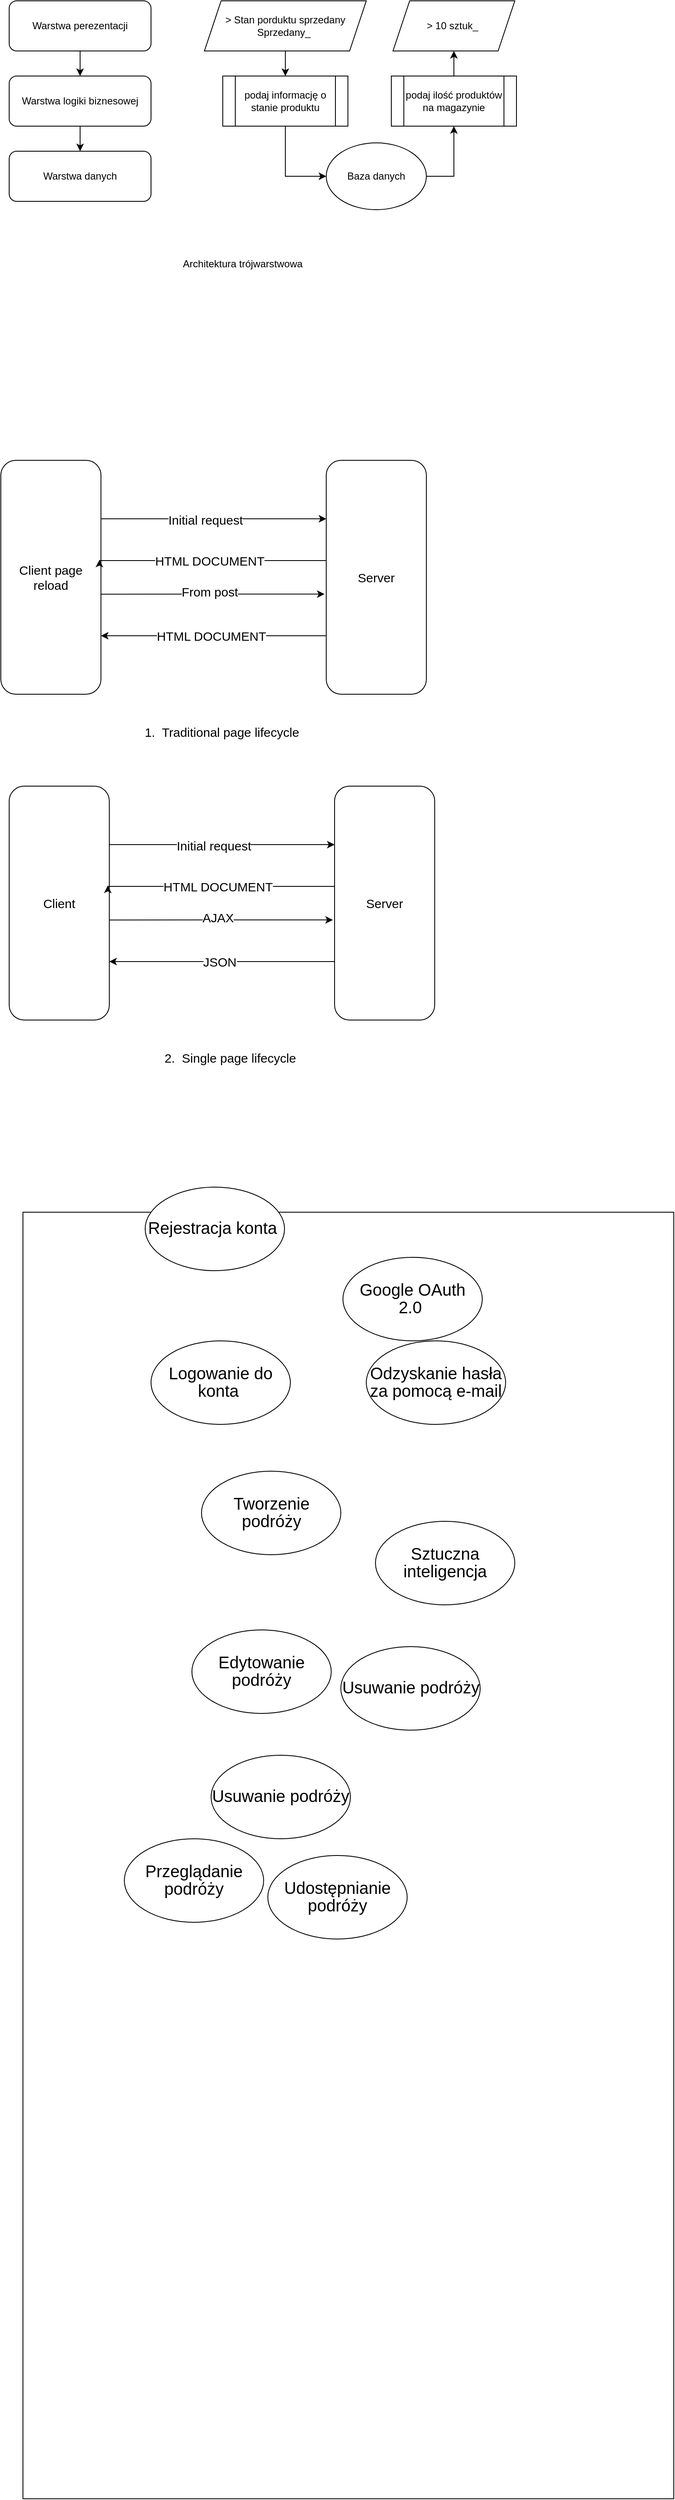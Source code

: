 <mxfile version="26.0.11">
  <diagram name="Strona-1" id="-jq5mkzBrGNb1YPOfLhV">
    <mxGraphModel dx="1680" dy="952" grid="1" gridSize="10" guides="1" tooltips="1" connect="1" arrows="1" fold="1" page="1" pageScale="1" pageWidth="827" pageHeight="1169" math="0" shadow="0">
      <root>
        <mxCell id="0" />
        <mxCell id="1" parent="0" />
        <mxCell id="qQ9OFW5MsJUulb6kBdxp-5" value="" style="edgeStyle=orthogonalEdgeStyle;rounded=0;orthogonalLoop=1;jettySize=auto;html=1;" edge="1" parent="1" source="qQ9OFW5MsJUulb6kBdxp-1" target="qQ9OFW5MsJUulb6kBdxp-3">
          <mxGeometry relative="1" as="geometry" />
        </mxCell>
        <mxCell id="qQ9OFW5MsJUulb6kBdxp-1" value="Warstwa perezentacji" style="rounded=1;whiteSpace=wrap;html=1;" vertex="1" parent="1">
          <mxGeometry x="130" y="150" width="170" height="60" as="geometry" />
        </mxCell>
        <mxCell id="qQ9OFW5MsJUulb6kBdxp-6" value="" style="edgeStyle=orthogonalEdgeStyle;rounded=0;orthogonalLoop=1;jettySize=auto;html=1;" edge="1" parent="1" source="qQ9OFW5MsJUulb6kBdxp-3" target="qQ9OFW5MsJUulb6kBdxp-4">
          <mxGeometry relative="1" as="geometry" />
        </mxCell>
        <mxCell id="qQ9OFW5MsJUulb6kBdxp-3" value="Warstwa logiki biznesowej" style="rounded=1;whiteSpace=wrap;html=1;" vertex="1" parent="1">
          <mxGeometry x="130" y="240" width="170" height="60" as="geometry" />
        </mxCell>
        <mxCell id="qQ9OFW5MsJUulb6kBdxp-4" value="Warstwa danych" style="rounded=1;whiteSpace=wrap;html=1;" vertex="1" parent="1">
          <mxGeometry x="130" y="330" width="170" height="60" as="geometry" />
        </mxCell>
        <mxCell id="qQ9OFW5MsJUulb6kBdxp-16" style="edgeStyle=orthogonalEdgeStyle;rounded=0;orthogonalLoop=1;jettySize=auto;html=1;" edge="1" parent="1" source="qQ9OFW5MsJUulb6kBdxp-7" target="qQ9OFW5MsJUulb6kBdxp-10">
          <mxGeometry relative="1" as="geometry" />
        </mxCell>
        <mxCell id="qQ9OFW5MsJUulb6kBdxp-7" value="&amp;gt; Stan porduktu sprzedany Sprzedany_&amp;nbsp;" style="shape=parallelogram;perimeter=parallelogramPerimeter;whiteSpace=wrap;html=1;fixedSize=1;" vertex="1" parent="1">
          <mxGeometry x="364" y="150" width="194" height="60" as="geometry" />
        </mxCell>
        <mxCell id="qQ9OFW5MsJUulb6kBdxp-9" value="&amp;gt; 10 sztuk_&amp;nbsp;" style="shape=parallelogram;perimeter=parallelogramPerimeter;whiteSpace=wrap;html=1;fixedSize=1;" vertex="1" parent="1">
          <mxGeometry x="590" y="150" width="146" height="60" as="geometry" />
        </mxCell>
        <mxCell id="qQ9OFW5MsJUulb6kBdxp-14" style="edgeStyle=orthogonalEdgeStyle;rounded=0;orthogonalLoop=1;jettySize=auto;html=1;entryX=0;entryY=0.5;entryDx=0;entryDy=0;" edge="1" parent="1" source="qQ9OFW5MsJUulb6kBdxp-10" target="qQ9OFW5MsJUulb6kBdxp-13">
          <mxGeometry relative="1" as="geometry" />
        </mxCell>
        <mxCell id="qQ9OFW5MsJUulb6kBdxp-10" value="podaj informację o stanie produktu" style="shape=process;whiteSpace=wrap;html=1;backgroundOutline=1;" vertex="1" parent="1">
          <mxGeometry x="386" y="240" width="150" height="60" as="geometry" />
        </mxCell>
        <mxCell id="qQ9OFW5MsJUulb6kBdxp-21" style="edgeStyle=orthogonalEdgeStyle;rounded=0;orthogonalLoop=1;jettySize=auto;html=1;entryX=0.5;entryY=1;entryDx=0;entryDy=0;" edge="1" parent="1" source="qQ9OFW5MsJUulb6kBdxp-12" target="qQ9OFW5MsJUulb6kBdxp-9">
          <mxGeometry relative="1" as="geometry" />
        </mxCell>
        <mxCell id="qQ9OFW5MsJUulb6kBdxp-12" value="podaj ilość produktów na magazynie" style="shape=process;whiteSpace=wrap;html=1;backgroundOutline=1;" vertex="1" parent="1">
          <mxGeometry x="588" y="240" width="150" height="60" as="geometry" />
        </mxCell>
        <mxCell id="qQ9OFW5MsJUulb6kBdxp-20" style="edgeStyle=orthogonalEdgeStyle;rounded=0;orthogonalLoop=1;jettySize=auto;html=1;entryX=0.5;entryY=1;entryDx=0;entryDy=0;" edge="1" parent="1" source="qQ9OFW5MsJUulb6kBdxp-13" target="qQ9OFW5MsJUulb6kBdxp-12">
          <mxGeometry relative="1" as="geometry">
            <Array as="points">
              <mxPoint x="663" y="360" />
            </Array>
          </mxGeometry>
        </mxCell>
        <mxCell id="qQ9OFW5MsJUulb6kBdxp-13" value="Baza danych" style="ellipse;whiteSpace=wrap;html=1;" vertex="1" parent="1">
          <mxGeometry x="510" y="320" width="120" height="80" as="geometry" />
        </mxCell>
        <mxCell id="qQ9OFW5MsJUulb6kBdxp-22" value="Architektura trójwarstwowa" style="text;html=1;align=center;verticalAlign=middle;whiteSpace=wrap;rounded=0;" vertex="1" parent="1">
          <mxGeometry x="330" y="450" width="160" height="30" as="geometry" />
        </mxCell>
        <mxCell id="qQ9OFW5MsJUulb6kBdxp-25" style="edgeStyle=orthogonalEdgeStyle;rounded=0;orthogonalLoop=1;jettySize=auto;html=1;exitX=1;exitY=0.25;exitDx=0;exitDy=0;entryX=0;entryY=0.25;entryDx=0;entryDy=0;" edge="1" parent="1" source="qQ9OFW5MsJUulb6kBdxp-23" target="qQ9OFW5MsJUulb6kBdxp-24">
          <mxGeometry relative="1" as="geometry" />
        </mxCell>
        <mxCell id="qQ9OFW5MsJUulb6kBdxp-30" value="Initial request" style="edgeLabel;html=1;align=center;verticalAlign=middle;resizable=0;points=[];fontSize=15;" vertex="1" connectable="0" parent="qQ9OFW5MsJUulb6kBdxp-25">
          <mxGeometry x="-0.074" y="-1" relative="1" as="geometry">
            <mxPoint as="offset" />
          </mxGeometry>
        </mxCell>
        <mxCell id="qQ9OFW5MsJUulb6kBdxp-27" style="edgeStyle=orthogonalEdgeStyle;rounded=0;orthogonalLoop=1;jettySize=auto;html=1;exitX=1;exitY=0.75;exitDx=0;exitDy=0;entryX=-0.017;entryY=0.572;entryDx=0;entryDy=0;entryPerimeter=0;" edge="1" parent="1" source="qQ9OFW5MsJUulb6kBdxp-23" target="qQ9OFW5MsJUulb6kBdxp-24">
          <mxGeometry relative="1" as="geometry">
            <Array as="points">
              <mxPoint x="240" y="860" />
            </Array>
          </mxGeometry>
        </mxCell>
        <mxCell id="qQ9OFW5MsJUulb6kBdxp-32" value="From post" style="edgeLabel;html=1;align=center;verticalAlign=middle;resizable=0;points=[];fontSize=15;" vertex="1" connectable="0" parent="qQ9OFW5MsJUulb6kBdxp-27">
          <mxGeometry x="0.078" y="3" relative="1" as="geometry">
            <mxPoint x="8" as="offset" />
          </mxGeometry>
        </mxCell>
        <mxCell id="qQ9OFW5MsJUulb6kBdxp-23" value="Client page reload" style="rounded=1;whiteSpace=wrap;html=1;fontSize=15;" vertex="1" parent="1">
          <mxGeometry x="120" y="700" width="120" height="280" as="geometry" />
        </mxCell>
        <mxCell id="qQ9OFW5MsJUulb6kBdxp-26" style="edgeStyle=orthogonalEdgeStyle;rounded=0;orthogonalLoop=1;jettySize=auto;html=1;exitX=0;exitY=0.5;exitDx=0;exitDy=0;entryX=0.986;entryY=0.425;entryDx=0;entryDy=0;entryPerimeter=0;" edge="1" parent="1" source="qQ9OFW5MsJUulb6kBdxp-24" target="qQ9OFW5MsJUulb6kBdxp-23">
          <mxGeometry relative="1" as="geometry">
            <Array as="points">
              <mxPoint x="450" y="820" />
              <mxPoint x="240" y="820" />
            </Array>
          </mxGeometry>
        </mxCell>
        <mxCell id="qQ9OFW5MsJUulb6kBdxp-31" value="HTML DOCUMENT" style="edgeLabel;html=1;align=center;verticalAlign=middle;resizable=0;points=[];fontSize=15;" vertex="1" connectable="0" parent="qQ9OFW5MsJUulb6kBdxp-26">
          <mxGeometry x="0.175" y="-4" relative="1" as="geometry">
            <mxPoint x="12" y="4" as="offset" />
          </mxGeometry>
        </mxCell>
        <mxCell id="qQ9OFW5MsJUulb6kBdxp-24" value="Server" style="rounded=1;whiteSpace=wrap;html=1;fontSize=15;" vertex="1" parent="1">
          <mxGeometry x="510" y="700" width="120" height="280" as="geometry" />
        </mxCell>
        <mxCell id="qQ9OFW5MsJUulb6kBdxp-28" style="edgeStyle=orthogonalEdgeStyle;rounded=0;orthogonalLoop=1;jettySize=auto;html=1;entryX=1;entryY=0.75;entryDx=0;entryDy=0;exitX=0;exitY=0.75;exitDx=0;exitDy=0;" edge="1" parent="1" source="qQ9OFW5MsJUulb6kBdxp-24" target="qQ9OFW5MsJUulb6kBdxp-23">
          <mxGeometry relative="1" as="geometry">
            <mxPoint x="450" y="957" as="sourcePoint" />
            <Array as="points" />
          </mxGeometry>
        </mxCell>
        <mxCell id="qQ9OFW5MsJUulb6kBdxp-33" value="&lt;span style=&quot;font-size: 15px;&quot;&gt;HTML DOCUMENT&lt;/span&gt;" style="edgeLabel;html=1;align=center;verticalAlign=middle;resizable=0;points=[];" vertex="1" connectable="0" parent="qQ9OFW5MsJUulb6kBdxp-28">
          <mxGeometry x="0.021" y="-4" relative="1" as="geometry">
            <mxPoint y="4" as="offset" />
          </mxGeometry>
        </mxCell>
        <mxCell id="qQ9OFW5MsJUulb6kBdxp-29" value="" style="shape=image;html=1;verticalAlign=top;verticalLabelPosition=bottom;labelBackgroundColor=#ffffff;imageAspect=0;aspect=fixed;image=https://cdn1.iconfinder.com/data/icons/ionicons-sharp-vol-2/512/reload-sharp-128.png" vertex="1" parent="1">
          <mxGeometry x="146.5" y="870" width="67" height="67" as="geometry" />
        </mxCell>
        <mxCell id="qQ9OFW5MsJUulb6kBdxp-34" value="&lt;font style=&quot;font-size: 15px;&quot;&gt;1.&amp;nbsp; Traditional page lifecycle&lt;/font&gt;" style="text;html=1;align=center;verticalAlign=middle;whiteSpace=wrap;rounded=0;" vertex="1" parent="1">
          <mxGeometry x="280" y="1010" width="210" height="30" as="geometry" />
        </mxCell>
        <mxCell id="qQ9OFW5MsJUulb6kBdxp-35" style="edgeStyle=orthogonalEdgeStyle;rounded=0;orthogonalLoop=1;jettySize=auto;html=1;exitX=1;exitY=0.25;exitDx=0;exitDy=0;entryX=0;entryY=0.25;entryDx=0;entryDy=0;" edge="1" parent="1" source="qQ9OFW5MsJUulb6kBdxp-39" target="qQ9OFW5MsJUulb6kBdxp-42">
          <mxGeometry relative="1" as="geometry" />
        </mxCell>
        <mxCell id="qQ9OFW5MsJUulb6kBdxp-36" value="Initial request" style="edgeLabel;html=1;align=center;verticalAlign=middle;resizable=0;points=[];fontSize=15;" vertex="1" connectable="0" parent="qQ9OFW5MsJUulb6kBdxp-35">
          <mxGeometry x="-0.074" y="-1" relative="1" as="geometry">
            <mxPoint as="offset" />
          </mxGeometry>
        </mxCell>
        <mxCell id="qQ9OFW5MsJUulb6kBdxp-37" style="edgeStyle=orthogonalEdgeStyle;rounded=0;orthogonalLoop=1;jettySize=auto;html=1;exitX=1;exitY=0.75;exitDx=0;exitDy=0;entryX=-0.017;entryY=0.572;entryDx=0;entryDy=0;entryPerimeter=0;" edge="1" parent="1" source="qQ9OFW5MsJUulb6kBdxp-39" target="qQ9OFW5MsJUulb6kBdxp-42">
          <mxGeometry relative="1" as="geometry">
            <Array as="points">
              <mxPoint x="250" y="1250" />
            </Array>
          </mxGeometry>
        </mxCell>
        <mxCell id="qQ9OFW5MsJUulb6kBdxp-38" value="AJAX" style="edgeLabel;html=1;align=center;verticalAlign=middle;resizable=0;points=[];fontSize=15;" vertex="1" connectable="0" parent="qQ9OFW5MsJUulb6kBdxp-37">
          <mxGeometry x="0.078" y="3" relative="1" as="geometry">
            <mxPoint x="8" as="offset" />
          </mxGeometry>
        </mxCell>
        <mxCell id="qQ9OFW5MsJUulb6kBdxp-39" value="Client" style="rounded=1;whiteSpace=wrap;html=1;fontSize=15;" vertex="1" parent="1">
          <mxGeometry x="130" y="1090" width="120" height="280" as="geometry" />
        </mxCell>
        <mxCell id="qQ9OFW5MsJUulb6kBdxp-40" style="edgeStyle=orthogonalEdgeStyle;rounded=0;orthogonalLoop=1;jettySize=auto;html=1;exitX=0;exitY=0.5;exitDx=0;exitDy=0;entryX=0.986;entryY=0.425;entryDx=0;entryDy=0;entryPerimeter=0;" edge="1" parent="1" source="qQ9OFW5MsJUulb6kBdxp-42" target="qQ9OFW5MsJUulb6kBdxp-39">
          <mxGeometry relative="1" as="geometry">
            <Array as="points">
              <mxPoint x="460" y="1210" />
              <mxPoint x="250" y="1210" />
            </Array>
          </mxGeometry>
        </mxCell>
        <mxCell id="qQ9OFW5MsJUulb6kBdxp-41" value="HTML DOCUMENT" style="edgeLabel;html=1;align=center;verticalAlign=middle;resizable=0;points=[];fontSize=15;" vertex="1" connectable="0" parent="qQ9OFW5MsJUulb6kBdxp-40">
          <mxGeometry x="0.175" y="-4" relative="1" as="geometry">
            <mxPoint x="12" y="4" as="offset" />
          </mxGeometry>
        </mxCell>
        <mxCell id="qQ9OFW5MsJUulb6kBdxp-42" value="Server" style="rounded=1;whiteSpace=wrap;html=1;fontSize=15;" vertex="1" parent="1">
          <mxGeometry x="520" y="1090" width="120" height="280" as="geometry" />
        </mxCell>
        <mxCell id="qQ9OFW5MsJUulb6kBdxp-43" style="edgeStyle=orthogonalEdgeStyle;rounded=0;orthogonalLoop=1;jettySize=auto;html=1;entryX=1;entryY=0.75;entryDx=0;entryDy=0;exitX=0;exitY=0.75;exitDx=0;exitDy=0;" edge="1" parent="1" source="qQ9OFW5MsJUulb6kBdxp-42" target="qQ9OFW5MsJUulb6kBdxp-39">
          <mxGeometry relative="1" as="geometry">
            <mxPoint x="460" y="1347" as="sourcePoint" />
            <Array as="points" />
          </mxGeometry>
        </mxCell>
        <mxCell id="qQ9OFW5MsJUulb6kBdxp-44" value="&lt;span style=&quot;font-size: 15px;&quot;&gt;JSON&lt;/span&gt;" style="edgeLabel;html=1;align=center;verticalAlign=middle;resizable=0;points=[];" vertex="1" connectable="0" parent="qQ9OFW5MsJUulb6kBdxp-43">
          <mxGeometry x="0.021" y="-4" relative="1" as="geometry">
            <mxPoint y="4" as="offset" />
          </mxGeometry>
        </mxCell>
        <mxCell id="qQ9OFW5MsJUulb6kBdxp-46" value="&lt;font style=&quot;font-size: 15px;&quot;&gt;2.&amp;nbsp; Single page lifecycle&lt;/font&gt;" style="text;html=1;align=center;verticalAlign=middle;whiteSpace=wrap;rounded=0;" vertex="1" parent="1">
          <mxGeometry x="290" y="1400" width="210" height="30" as="geometry" />
        </mxCell>
        <mxCell id="qQ9OFW5MsJUulb6kBdxp-47" value="" style="rounded=0;whiteSpace=wrap;html=1;movable=1;resizable=1;rotatable=1;deletable=1;editable=1;locked=0;connectable=1;" vertex="1" parent="1">
          <mxGeometry x="146.5" y="1600" width="780" height="1540" as="geometry" />
        </mxCell>
        <mxCell id="qQ9OFW5MsJUulb6kBdxp-48" value="&lt;span style=&quot;line-height: 150%;&quot;&gt;&lt;font style=&quot;font-size: 20px;&quot;&gt;Rejestracja konta&amp;nbsp;&lt;/font&gt;&lt;/span&gt;" style="ellipse;whiteSpace=wrap;html=1;" vertex="1" parent="1">
          <mxGeometry x="293" y="1570" width="167" height="100" as="geometry" />
        </mxCell>
        <mxCell id="qQ9OFW5MsJUulb6kBdxp-49" value="&lt;span style=&quot;line-height: 150%;&quot;&gt;&lt;font style=&quot;font-size: 20px;&quot;&gt;Logowanie do konta&amp;nbsp;&lt;/font&gt;&lt;/span&gt;" style="ellipse;whiteSpace=wrap;html=1;" vertex="1" parent="1">
          <mxGeometry x="300" y="1754" width="167" height="100" as="geometry" />
        </mxCell>
        <mxCell id="qQ9OFW5MsJUulb6kBdxp-50" value="&lt;span style=&quot;line-height: 150%;&quot;&gt;&lt;font style=&quot;font-size: 20px;&quot;&gt;Google OAuth 2.0&amp;nbsp;&lt;/font&gt;&lt;/span&gt;" style="ellipse;whiteSpace=wrap;html=1;" vertex="1" parent="1">
          <mxGeometry x="530" y="1654" width="167" height="100" as="geometry" />
        </mxCell>
        <mxCell id="qQ9OFW5MsJUulb6kBdxp-51" value="&lt;span style=&quot;line-height: 150%;&quot;&gt;&lt;font style=&quot;font-size: 20px;&quot;&gt;Odzyskanie hasła za pomocą e-mail&lt;/font&gt;&lt;/span&gt;" style="ellipse;whiteSpace=wrap;html=1;" vertex="1" parent="1">
          <mxGeometry x="558" y="1754" width="167" height="100" as="geometry" />
        </mxCell>
        <mxCell id="qQ9OFW5MsJUulb6kBdxp-52" value="&lt;span style=&quot;line-height: 150%;&quot;&gt;&lt;font style=&quot;font-size: 20px;&quot;&gt;Sztuczna inteligencja&lt;/font&gt;&lt;/span&gt;" style="ellipse;whiteSpace=wrap;html=1;" vertex="1" parent="1">
          <mxGeometry x="569" y="1970" width="167" height="100" as="geometry" />
        </mxCell>
        <mxCell id="qQ9OFW5MsJUulb6kBdxp-53" value="&lt;span style=&quot;line-height: 150%;&quot;&gt;&lt;font style=&quot;font-size: 20px;&quot;&gt;Tworzenie podróży&lt;/font&gt;&lt;/span&gt;" style="ellipse;whiteSpace=wrap;html=1;" vertex="1" parent="1">
          <mxGeometry x="360.5" y="1910" width="167" height="100" as="geometry" />
        </mxCell>
        <mxCell id="qQ9OFW5MsJUulb6kBdxp-54" value="&lt;span style=&quot;line-height: 150%;&quot;&gt;&lt;font style=&quot;font-size: 20px;&quot;&gt;Edytowanie podróży&lt;/font&gt;&lt;/span&gt;" style="ellipse;whiteSpace=wrap;html=1;" vertex="1" parent="1">
          <mxGeometry x="349" y="2100" width="167" height="100" as="geometry" />
        </mxCell>
        <mxCell id="qQ9OFW5MsJUulb6kBdxp-55" value="&lt;span style=&quot;line-height: 150%;&quot;&gt;&lt;font style=&quot;font-size: 20px;&quot;&gt;Usuwanie podróży&lt;/font&gt;&lt;/span&gt;" style="ellipse;whiteSpace=wrap;html=1;" vertex="1" parent="1">
          <mxGeometry x="527.5" y="2120" width="167" height="100" as="geometry" />
        </mxCell>
        <mxCell id="qQ9OFW5MsJUulb6kBdxp-56" value="&lt;span style=&quot;line-height: 150%;&quot;&gt;&lt;font style=&quot;font-size: 20px;&quot;&gt;Usuwanie podróży&lt;/font&gt;&lt;/span&gt;" style="ellipse;whiteSpace=wrap;html=1;" vertex="1" parent="1">
          <mxGeometry x="372" y="2250" width="167" height="100" as="geometry" />
        </mxCell>
        <mxCell id="qQ9OFW5MsJUulb6kBdxp-57" value="&lt;span style=&quot;line-height: 150%;&quot;&gt;&lt;font style=&quot;font-size: 20px;&quot;&gt;Przeglądanie podróży&lt;/font&gt;&lt;/span&gt;" style="ellipse;whiteSpace=wrap;html=1;" vertex="1" parent="1">
          <mxGeometry x="268" y="2350" width="167" height="100" as="geometry" />
        </mxCell>
        <mxCell id="qQ9OFW5MsJUulb6kBdxp-58" value="&lt;span style=&quot;line-height: 150%;&quot;&gt;&lt;font style=&quot;font-size: 20px;&quot;&gt;Udostępnianie podróży&lt;/font&gt;&lt;/span&gt;" style="ellipse;whiteSpace=wrap;html=1;" vertex="1" parent="1">
          <mxGeometry x="440" y="2370" width="167" height="100" as="geometry" />
        </mxCell>
      </root>
    </mxGraphModel>
  </diagram>
</mxfile>
